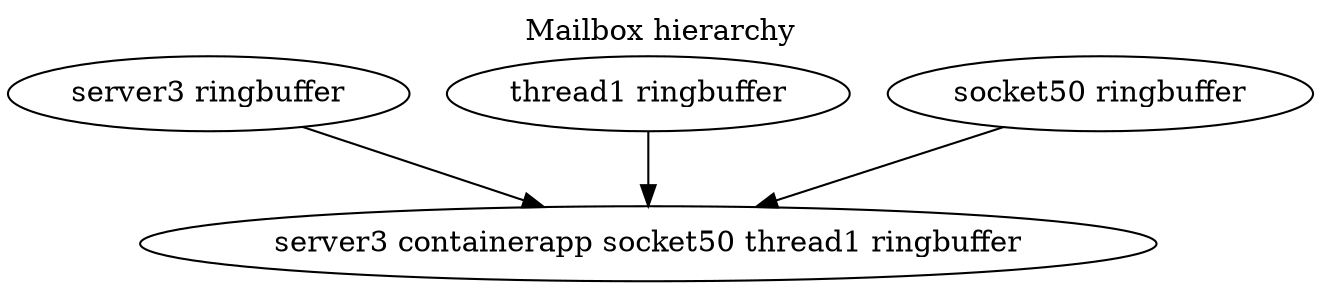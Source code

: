 digraph G {
    label="Mailbox hierarchy";
    labelloc="t"; 
    server [label="server3 ringbuffer"];
    thread [label="thread1 ringbuffer"];
    socket [label="socket50 ringbuffer"];
    server_container_socket_thread [label="server3 containerapp socket50 thread1 ringbuffer"];

    server -> server_container_socket_thread;
    thread -> server_container_socket_thread;
    socket -> server_container_socket_thread;

}
